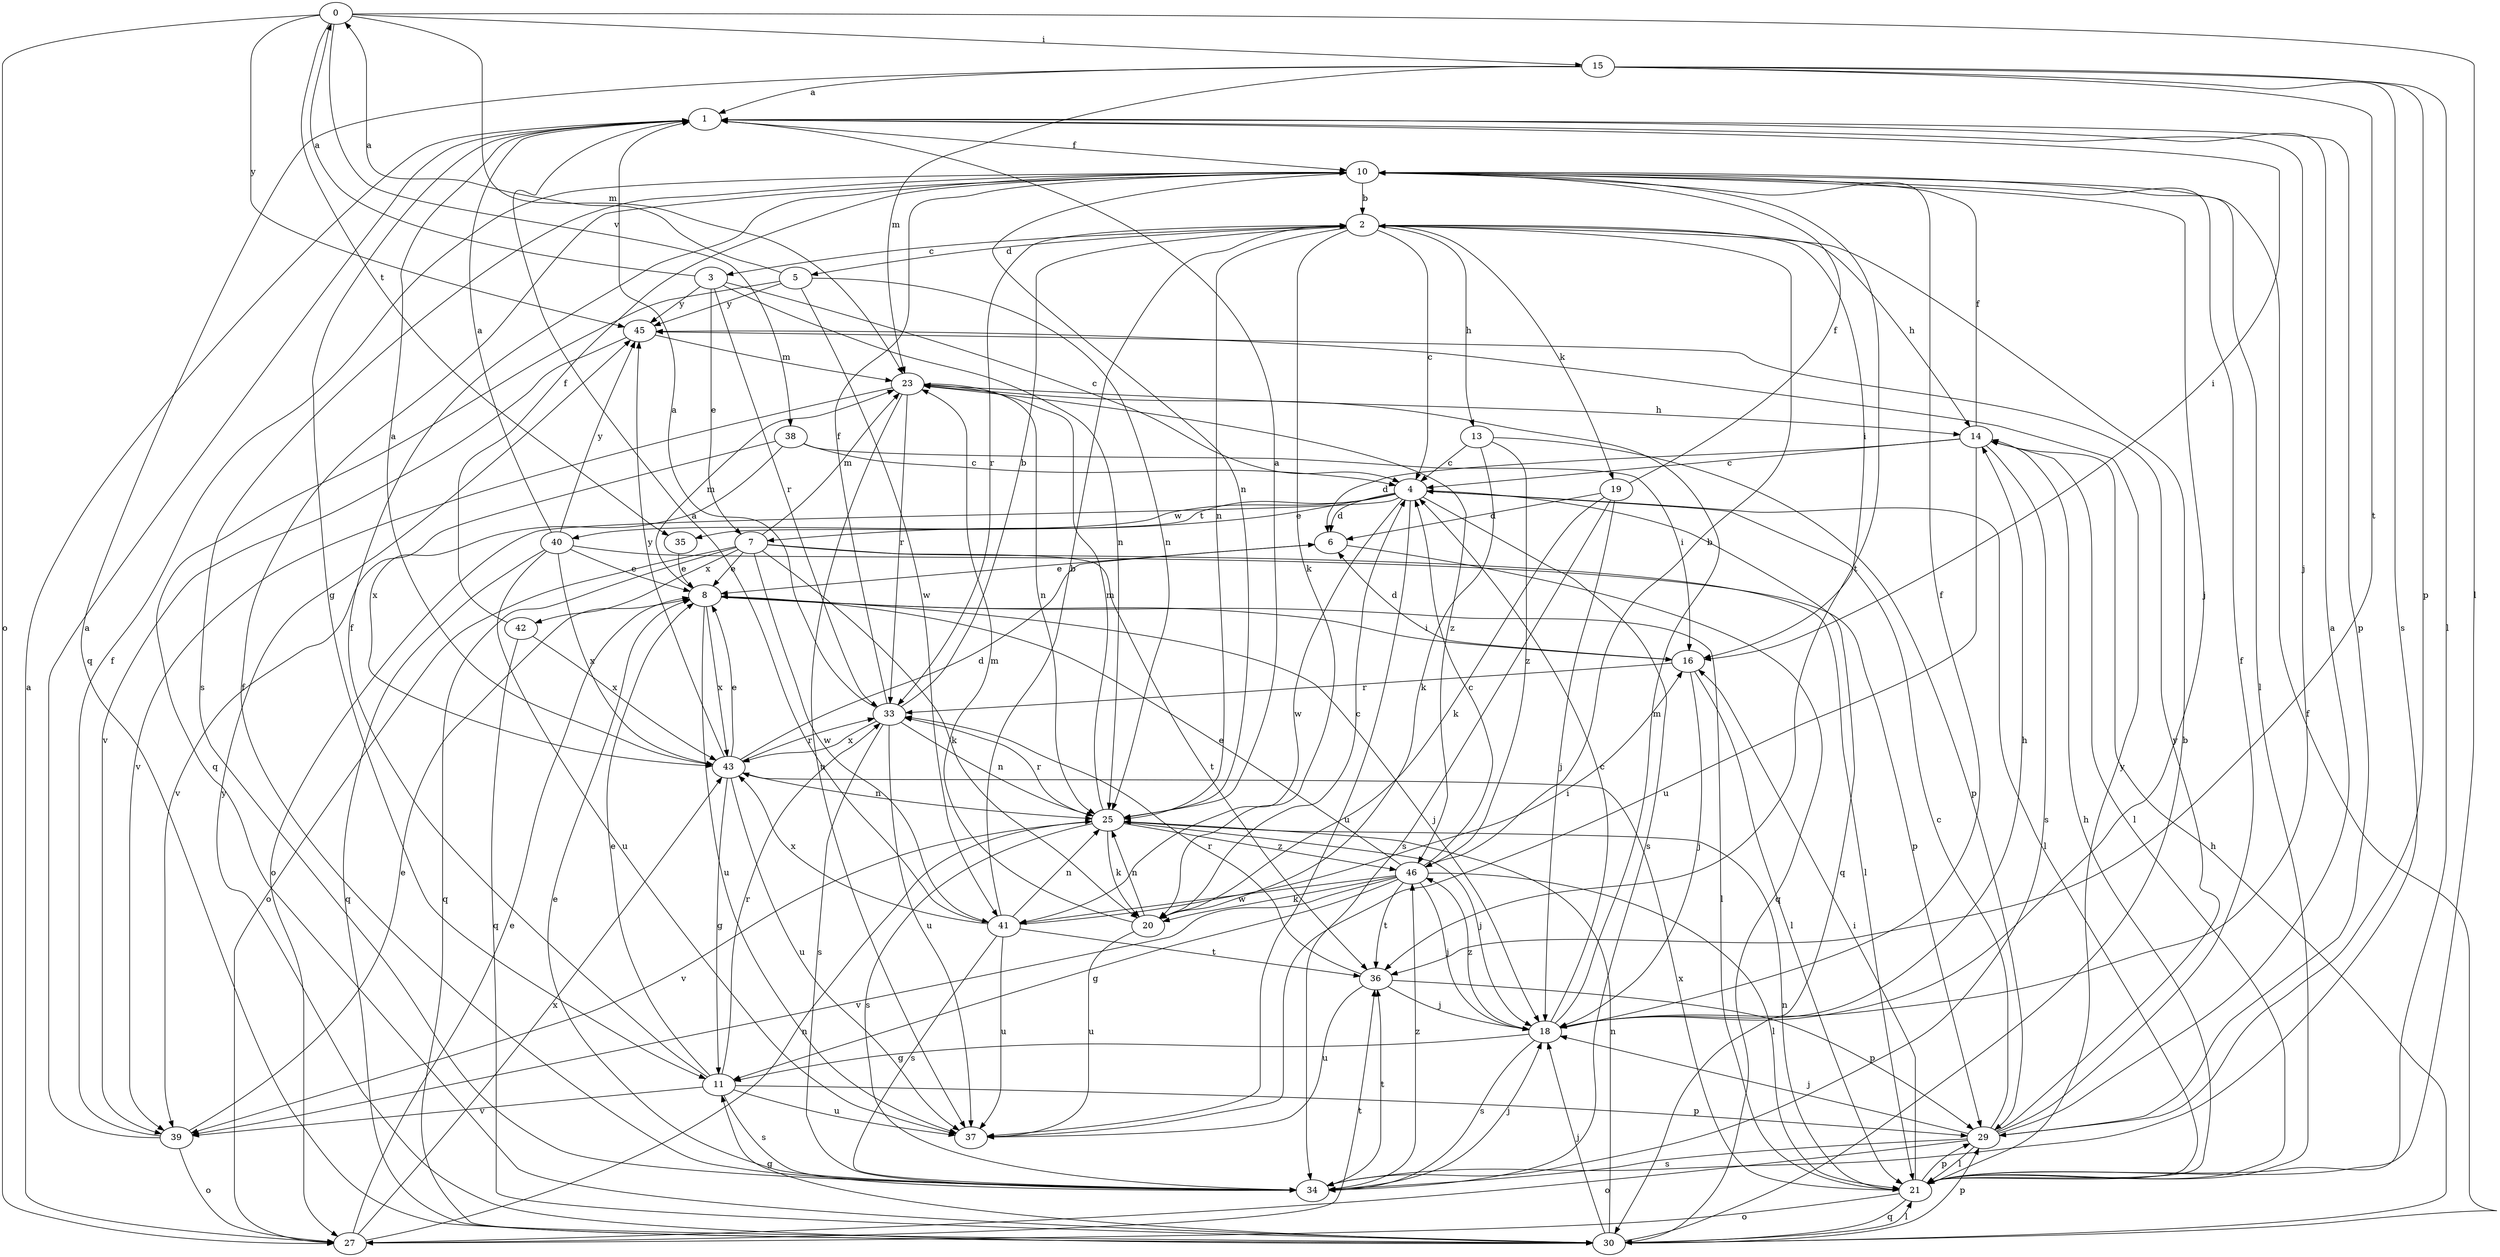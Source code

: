 strict digraph  {
0;
1;
2;
3;
4;
5;
6;
7;
8;
10;
11;
13;
14;
15;
16;
18;
19;
20;
21;
23;
25;
27;
29;
30;
33;
34;
35;
36;
37;
38;
39;
40;
41;
42;
43;
45;
46;
0 -> 15  [label=i];
0 -> 21  [label=l];
0 -> 23  [label=m];
0 -> 27  [label=o];
0 -> 35  [label=t];
0 -> 38  [label=v];
0 -> 45  [label=y];
1 -> 10  [label=f];
1 -> 11  [label=g];
1 -> 16  [label=i];
1 -> 18  [label=j];
1 -> 29  [label=p];
2 -> 3  [label=c];
2 -> 4  [label=c];
2 -> 5  [label=d];
2 -> 13  [label=h];
2 -> 14  [label=h];
2 -> 16  [label=i];
2 -> 19  [label=k];
2 -> 20  [label=k];
2 -> 25  [label=n];
2 -> 33  [label=r];
3 -> 0  [label=a];
3 -> 4  [label=c];
3 -> 7  [label=e];
3 -> 25  [label=n];
3 -> 33  [label=r];
3 -> 45  [label=y];
4 -> 6  [label=d];
4 -> 7  [label=e];
4 -> 21  [label=l];
4 -> 27  [label=o];
4 -> 30  [label=q];
4 -> 34  [label=s];
4 -> 35  [label=t];
4 -> 37  [label=u];
4 -> 40  [label=w];
4 -> 41  [label=w];
5 -> 0  [label=a];
5 -> 25  [label=n];
5 -> 30  [label=q];
5 -> 41  [label=w];
5 -> 45  [label=y];
6 -> 8  [label=e];
6 -> 30  [label=q];
7 -> 8  [label=e];
7 -> 20  [label=k];
7 -> 21  [label=l];
7 -> 23  [label=m];
7 -> 27  [label=o];
7 -> 30  [label=q];
7 -> 36  [label=t];
7 -> 41  [label=w];
7 -> 42  [label=x];
8 -> 16  [label=i];
8 -> 18  [label=j];
8 -> 21  [label=l];
8 -> 23  [label=m];
8 -> 37  [label=u];
8 -> 43  [label=x];
10 -> 2  [label=b];
10 -> 18  [label=j];
10 -> 21  [label=l];
10 -> 25  [label=n];
10 -> 34  [label=s];
10 -> 36  [label=t];
11 -> 8  [label=e];
11 -> 10  [label=f];
11 -> 29  [label=p];
11 -> 33  [label=r];
11 -> 34  [label=s];
11 -> 37  [label=u];
11 -> 39  [label=v];
13 -> 4  [label=c];
13 -> 20  [label=k];
13 -> 29  [label=p];
13 -> 46  [label=z];
14 -> 4  [label=c];
14 -> 6  [label=d];
14 -> 10  [label=f];
14 -> 21  [label=l];
14 -> 34  [label=s];
14 -> 37  [label=u];
15 -> 1  [label=a];
15 -> 21  [label=l];
15 -> 23  [label=m];
15 -> 29  [label=p];
15 -> 30  [label=q];
15 -> 34  [label=s];
15 -> 36  [label=t];
16 -> 6  [label=d];
16 -> 18  [label=j];
16 -> 21  [label=l];
16 -> 33  [label=r];
18 -> 4  [label=c];
18 -> 10  [label=f];
18 -> 11  [label=g];
18 -> 14  [label=h];
18 -> 23  [label=m];
18 -> 34  [label=s];
18 -> 46  [label=z];
19 -> 6  [label=d];
19 -> 10  [label=f];
19 -> 18  [label=j];
19 -> 20  [label=k];
19 -> 34  [label=s];
20 -> 4  [label=c];
20 -> 23  [label=m];
20 -> 25  [label=n];
20 -> 37  [label=u];
21 -> 14  [label=h];
21 -> 16  [label=i];
21 -> 25  [label=n];
21 -> 27  [label=o];
21 -> 29  [label=p];
21 -> 30  [label=q];
21 -> 43  [label=x];
21 -> 45  [label=y];
23 -> 14  [label=h];
23 -> 25  [label=n];
23 -> 33  [label=r];
23 -> 37  [label=u];
23 -> 39  [label=v];
23 -> 46  [label=z];
25 -> 1  [label=a];
25 -> 18  [label=j];
25 -> 20  [label=k];
25 -> 23  [label=m];
25 -> 33  [label=r];
25 -> 34  [label=s];
25 -> 39  [label=v];
25 -> 46  [label=z];
27 -> 1  [label=a];
27 -> 8  [label=e];
27 -> 25  [label=n];
27 -> 36  [label=t];
27 -> 43  [label=x];
29 -> 1  [label=a];
29 -> 4  [label=c];
29 -> 10  [label=f];
29 -> 18  [label=j];
29 -> 21  [label=l];
29 -> 27  [label=o];
29 -> 34  [label=s];
29 -> 45  [label=y];
30 -> 2  [label=b];
30 -> 10  [label=f];
30 -> 11  [label=g];
30 -> 14  [label=h];
30 -> 18  [label=j];
30 -> 21  [label=l];
30 -> 25  [label=n];
30 -> 29  [label=p];
30 -> 45  [label=y];
33 -> 1  [label=a];
33 -> 2  [label=b];
33 -> 10  [label=f];
33 -> 25  [label=n];
33 -> 34  [label=s];
33 -> 37  [label=u];
33 -> 43  [label=x];
34 -> 8  [label=e];
34 -> 10  [label=f];
34 -> 18  [label=j];
34 -> 36  [label=t];
34 -> 46  [label=z];
35 -> 8  [label=e];
36 -> 18  [label=j];
36 -> 29  [label=p];
36 -> 33  [label=r];
36 -> 37  [label=u];
38 -> 4  [label=c];
38 -> 16  [label=i];
38 -> 39  [label=v];
38 -> 43  [label=x];
39 -> 1  [label=a];
39 -> 8  [label=e];
39 -> 10  [label=f];
39 -> 27  [label=o];
40 -> 1  [label=a];
40 -> 8  [label=e];
40 -> 29  [label=p];
40 -> 30  [label=q];
40 -> 37  [label=u];
40 -> 43  [label=x];
40 -> 45  [label=y];
41 -> 1  [label=a];
41 -> 2  [label=b];
41 -> 16  [label=i];
41 -> 25  [label=n];
41 -> 34  [label=s];
41 -> 36  [label=t];
41 -> 37  [label=u];
41 -> 43  [label=x];
42 -> 10  [label=f];
42 -> 30  [label=q];
42 -> 43  [label=x];
43 -> 1  [label=a];
43 -> 6  [label=d];
43 -> 8  [label=e];
43 -> 11  [label=g];
43 -> 25  [label=n];
43 -> 33  [label=r];
43 -> 37  [label=u];
43 -> 45  [label=y];
45 -> 23  [label=m];
45 -> 39  [label=v];
46 -> 2  [label=b];
46 -> 4  [label=c];
46 -> 8  [label=e];
46 -> 11  [label=g];
46 -> 18  [label=j];
46 -> 20  [label=k];
46 -> 21  [label=l];
46 -> 36  [label=t];
46 -> 39  [label=v];
46 -> 41  [label=w];
}
